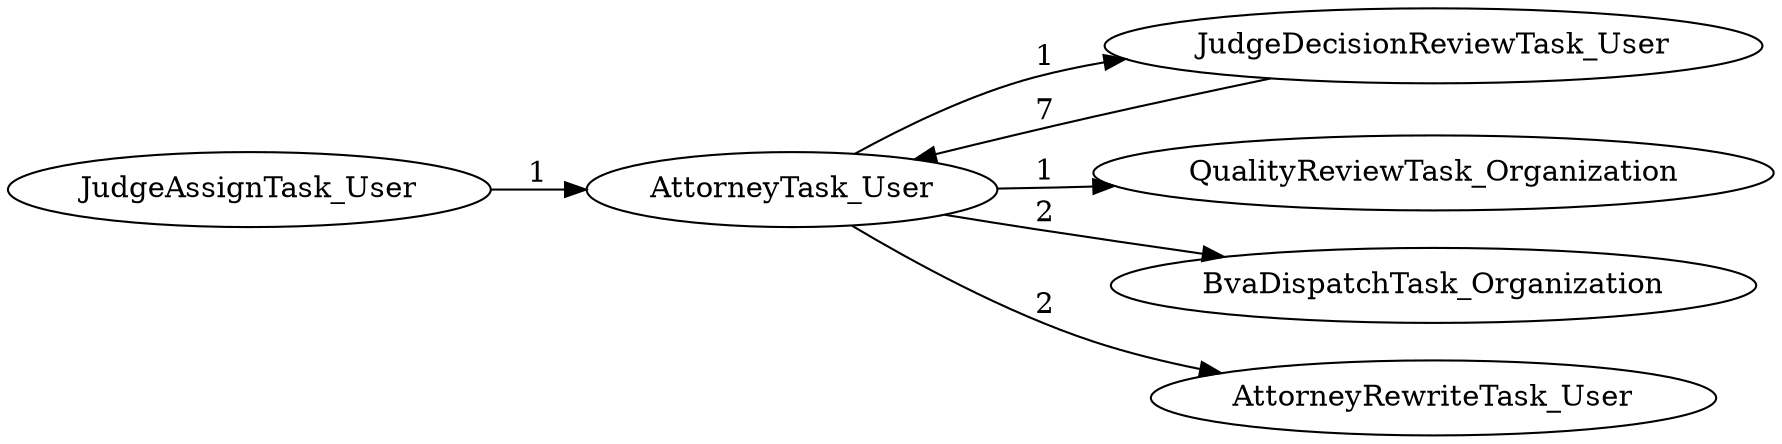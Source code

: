 digraph G {
rankdir="LR";
"AttorneyTask_User" -> "JudgeDecisionReviewTask_User" [label=1]
"AttorneyTask_User" -> "QualityReviewTask_Organization" [label=1]
"AttorneyTask_User" -> "BvaDispatchTask_Organization" [label=2]
"JudgeDecisionReviewTask_User" -> "AttorneyTask_User" [label=7]
"JudgeAssignTask_User" -> "AttorneyTask_User" [label=1]
"AttorneyTask_User" -> "AttorneyRewriteTask_User" [label=2]
}
